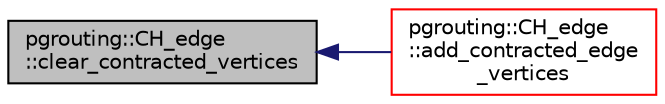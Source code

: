 digraph "pgrouting::CH_edge::clear_contracted_vertices"
{
  edge [fontname="Helvetica",fontsize="10",labelfontname="Helvetica",labelfontsize="10"];
  node [fontname="Helvetica",fontsize="10",shape=record];
  rankdir="LR";
  Node18 [label="pgrouting::CH_edge\l::clear_contracted_vertices",height=0.2,width=0.4,color="black", fillcolor="grey75", style="filled", fontcolor="black"];
  Node18 -> Node19 [dir="back",color="midnightblue",fontsize="10",style="solid",fontname="Helvetica"];
  Node19 [label="pgrouting::CH_edge\l::add_contracted_edge\l_vertices",height=0.2,width=0.4,color="red", fillcolor="white", style="filled",URL="$classpgrouting_1_1CH__edge.html#a2bff292b91e87794f3454a7666611b6d"];
}
